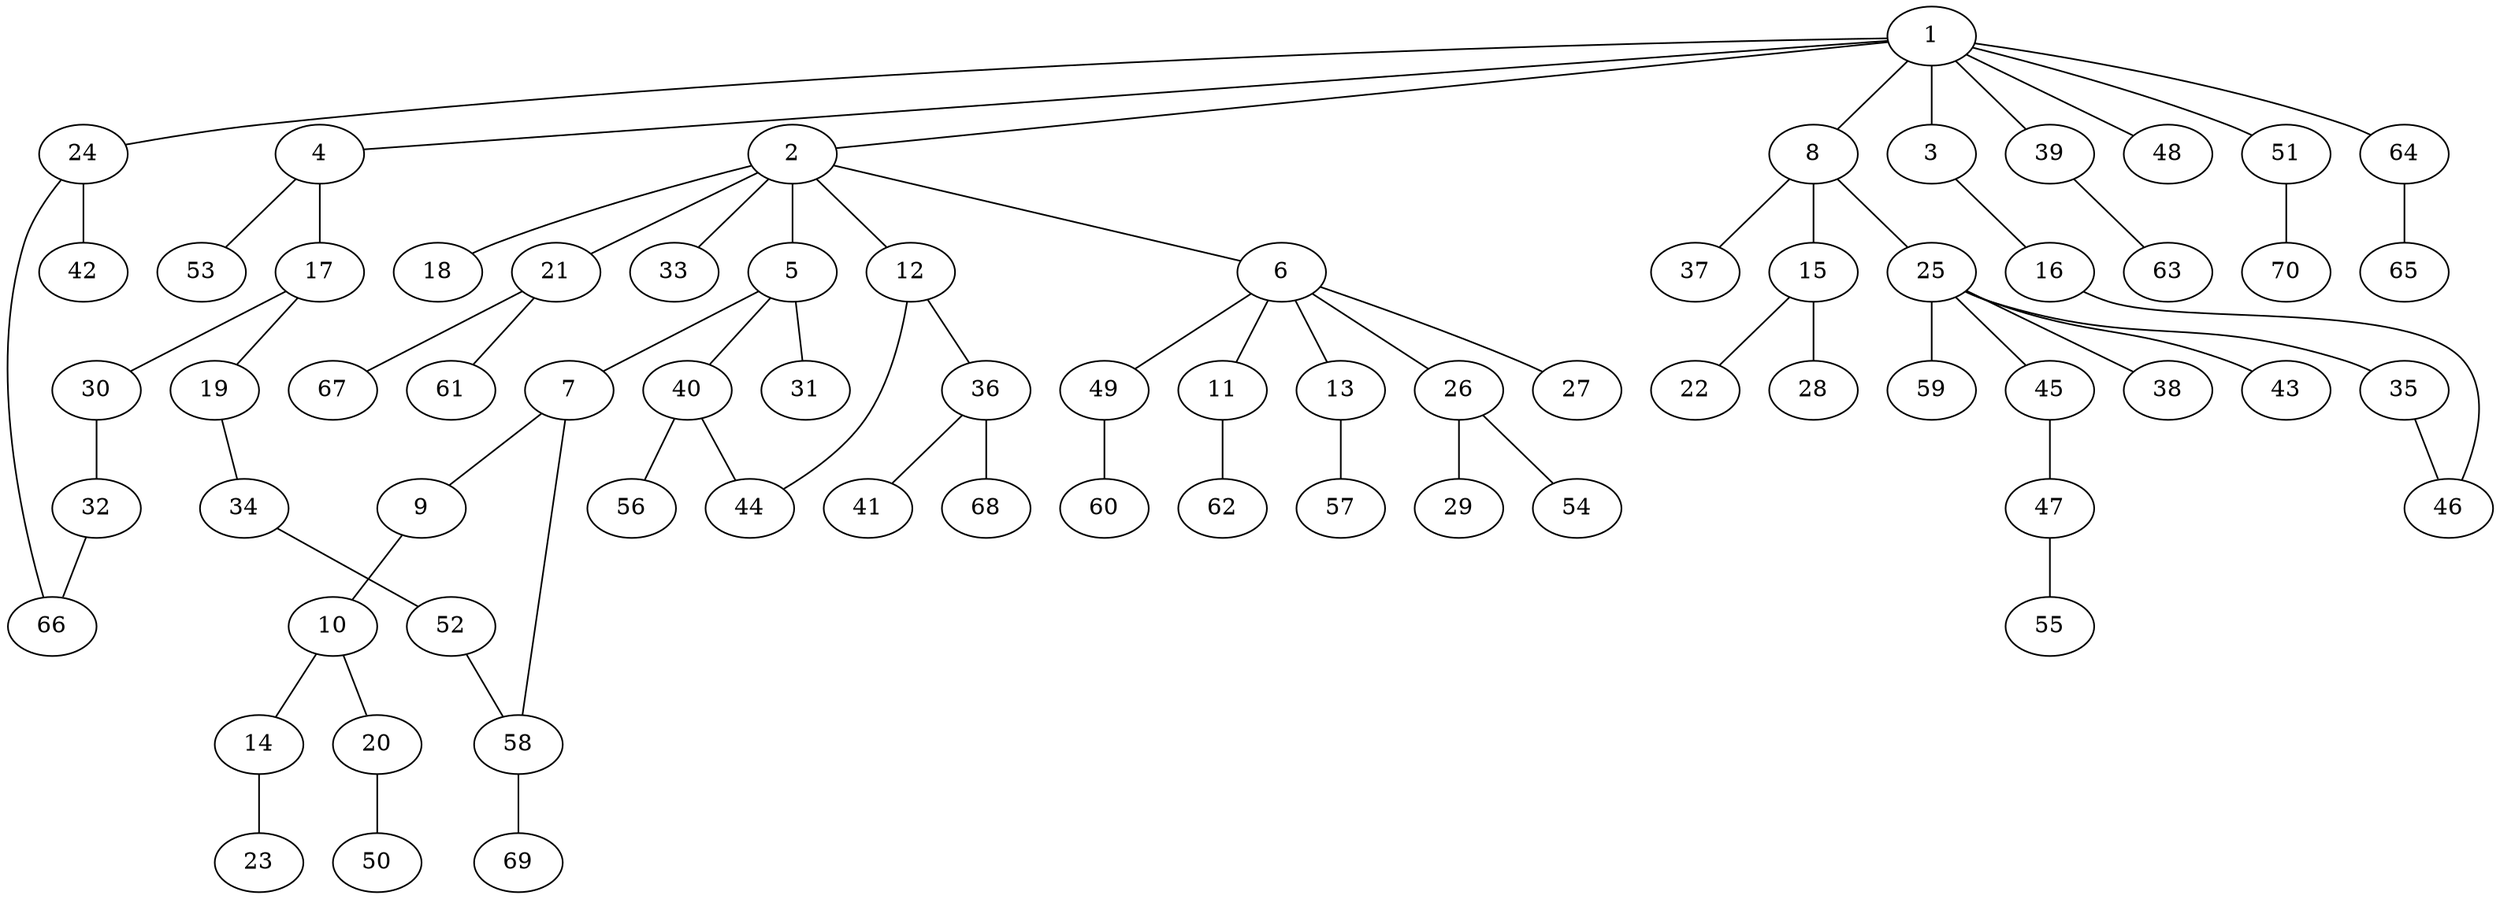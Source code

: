 graph graphname {1--2
1--3
1--4
1--8
1--24
1--39
1--48
1--51
1--64
2--5
2--6
2--12
2--18
2--21
2--33
3--16
4--17
4--53
5--7
5--31
5--40
6--11
6--13
6--26
6--27
6--49
7--9
7--58
8--15
8--25
8--37
9--10
10--14
10--20
11--62
12--36
12--44
13--57
14--23
15--22
15--28
16--46
17--19
17--30
19--34
20--50
21--61
21--67
24--42
24--66
25--35
25--38
25--43
25--45
25--59
26--29
26--54
30--32
32--66
34--52
35--46
36--41
36--68
39--63
40--44
40--56
45--47
47--55
49--60
51--70
52--58
58--69
64--65
}